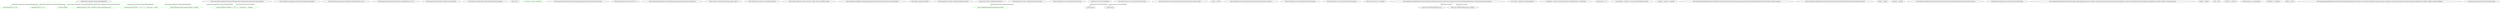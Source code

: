 digraph  {
d1 [cluster="QuantConnect.Algorithm.CSharp.DailyFxAlgorithm.Initialize()", color=green, community=0, label="SetStartDate(2016, 05, 26)", prediction=0, span="33-33"];
d22 [label="QuantConnect.Algorithm.CSharp.DailyFxAlgorithm", span=""];
d0 [cluster="QuantConnect.Algorithm.CSharp.DailyFxAlgorithm.Initialize()", label="Entry QuantConnect.Algorithm.CSharp.DailyFxAlgorithm.Initialize()", span="31-31"];
d2 [cluster="QuantConnect.Algorithm.CSharp.DailyFxAlgorithm.Initialize()", color=green, community=0, label="SetEndDate(2016, 05, 27)", prediction=0, span="34-34"];
d6 [cluster="QuantConnect.Algorithm.QCAlgorithm.SetStartDate(int, int, int)", label="Entry QuantConnect.Algorithm.QCAlgorithm.SetStartDate(int, int, int)", span="1070-1070"];
d3 [cluster="QuantConnect.Algorithm.CSharp.DailyFxAlgorithm.Initialize()", color=green, community=0, label="SetCash(100000)", prediction=0, span="35-35"];
d7 [cluster="QuantConnect.Algorithm.QCAlgorithm.SetEndDate(int, int, int)", label="Entry QuantConnect.Algorithm.QCAlgorithm.SetEndDate(int, int, int)", span="1095-1095"];
d4 [cluster="QuantConnect.Algorithm.CSharp.DailyFxAlgorithm.Initialize()", color=green, community=0, label="AddData<DailyFx>(''DFX'', Resolution.Second, DateTimeZone.Utc)", prediction=0, span="36-36"];
d8 [cluster="QuantConnect.Algorithm.QCAlgorithm.SetCash(int)", label="Entry QuantConnect.Algorithm.QCAlgorithm.SetCash(int)", span="1019-1019"];
d5 [cluster="QuantConnect.Algorithm.CSharp.DailyFxAlgorithm.Initialize()", label="Exit QuantConnect.Algorithm.CSharp.DailyFxAlgorithm.Initialize()", span="31-31"];
d9 [cluster="Unk.>", label="Entry Unk.>", span=""];
d11 [cluster="QuantConnect.Algorithm.CSharp.DailyFxAlgorithm.OnData(QuantConnect.Data.Slice)", color=green, community=0, label="var result = slice.Get<DailyFx>()", prediction=4, span="42-42"];
d10 [cluster="QuantConnect.Algorithm.CSharp.DailyFxAlgorithm.OnData(QuantConnect.Data.Slice)", label="Entry QuantConnect.Algorithm.CSharp.DailyFxAlgorithm.OnData(QuantConnect.Data.Slice)", span="40-40"];
d12 [cluster="QuantConnect.Algorithm.CSharp.DailyFxAlgorithm.OnData(QuantConnect.Data.Slice)", color=green, community=0, label="Console.WriteLine(''SLICE >> {0} : {1}'', _sliceCount++, result)", prediction=0, span="43-43"];
d14 [cluster="QuantConnect.Data.Slice.Get<T>()", label="Entry QuantConnect.Data.Slice.Get<T>()", span="244-244"];
d13 [cluster="QuantConnect.Algorithm.CSharp.DailyFxAlgorithm.OnData(QuantConnect.Data.Slice)", label="Exit QuantConnect.Algorithm.CSharp.DailyFxAlgorithm.OnData(QuantConnect.Data.Slice)", span="40-40"];
d15 [cluster="System.Console.WriteLine(string, object, object)", label="Entry System.Console.WriteLine(string, object, object)", span="0-0"];
d17 [cluster="QuantConnect.Algorithm.CSharp.DailyFxAlgorithm.OnData(QuantConnect.Data.Custom.DailyFx)", color=green, community=0, label="_uniqueConfirmation.Add(calendar.ToString(), calendar)", prediction=0, span="53-53"];
d16 [cluster="QuantConnect.Algorithm.CSharp.DailyFxAlgorithm.OnData(QuantConnect.Data.Custom.DailyFx)", label="Entry QuantConnect.Algorithm.CSharp.DailyFxAlgorithm.OnData(QuantConnect.Data.Custom.DailyFx)", span="51-51"];
d18 [cluster="QuantConnect.Algorithm.CSharp.DailyFxAlgorithm.OnData(QuantConnect.Data.Custom.DailyFx)", color=green, community=0, label="Console.WriteLine(''ONDATA >> {0}: {1}'', _eventCount++, calendar)", prediction=0, span="54-54"];
d20 [cluster="QuantConnect.Data.Custom.DailyFx.ToString()", label="Entry QuantConnect.Data.Custom.DailyFx.ToString()", span="235-235"];
d21 [cluster="System.Collections.Generic.Dictionary<TKey, TValue>.Add(TKey, TValue)", label="Entry System.Collections.Generic.Dictionary<TKey, TValue>.Add(TKey, TValue)", span="0-0"];
d19 [cluster="QuantConnect.Algorithm.CSharp.DailyFxAlgorithm.OnData(QuantConnect.Data.Custom.DailyFx)", label="Exit QuantConnect.Algorithm.CSharp.DailyFxAlgorithm.OnData(QuantConnect.Data.Custom.DailyFx)", span="51-51"];
m0_3 [cluster="object.MemberwiseClone()", file="MACDSignalModel.cs", label="Entry object.MemberwiseClone()", span="0-0"];
m0_0 [cluster="QuantConnect.Orders.GDAXOrderProperties.Clone()", file="MACDSignalModel.cs", label="Entry QuantConnect.Orders.GDAXOrderProperties.Clone()", span="35-35"];
m0_1 [cluster="QuantConnect.Orders.GDAXOrderProperties.Clone()", color=green, community=0, file="MACDSignalModel.cs", label="return (GDAXOrderProperties)MemberwiseClone();", prediction=8, span="37-37"];
m0_2 [cluster="QuantConnect.Orders.GDAXOrderProperties.Clone()", file="MACDSignalModel.cs", label="Exit QuantConnect.Orders.GDAXOrderProperties.Clone()", span="35-35"];
m0_4 [file="MACDSignalModel.cs", label="QuantConnect.Orders.GDAXOrderProperties", span=""];
m1_3 [cluster="QuantConnect.Util.FuncTextWriter.Write(string)", file="Packet.cs", label="Entry QuantConnect.Util.FuncTextWriter.Write(string)", span="49-49"];
m1_4 [cluster="QuantConnect.Util.FuncTextWriter.Write(string)", file="Packet.cs", label="_writer(value)", span="51-51"];
m1_5 [cluster="QuantConnect.Util.FuncTextWriter.Write(string)", file="Packet.cs", label="Exit QuantConnect.Util.FuncTextWriter.Write(string)", span="49-49"];
m1_0 [cluster="QuantConnect.Util.FuncTextWriter.FuncTextWriter(System.Action<string>)", file="Packet.cs", label="Entry QuantConnect.Util.FuncTextWriter.FuncTextWriter(System.Action<string>)", span="40-40"];
m1_1 [cluster="QuantConnect.Util.FuncTextWriter.FuncTextWriter(System.Action<string>)", file="Packet.cs", label="_writer = writer", span="42-42"];
m1_2 [cluster="QuantConnect.Util.FuncTextWriter.FuncTextWriter(System.Action<string>)", file="Packet.cs", label="Exit QuantConnect.Util.FuncTextWriter.FuncTextWriter(System.Action<string>)", span="40-40"];
m1_7 [cluster="QuantConnect.Util.FuncTextWriter.WriteLine(string)", file="Packet.cs", label="Entry QuantConnect.Util.FuncTextWriter.WriteLine(string)", span="58-58"];
m1_8 [cluster="QuantConnect.Util.FuncTextWriter.WriteLine(string)", file="Packet.cs", label="_writer(value)", span="61-61"];
m1_9 [cluster="QuantConnect.Util.FuncTextWriter.WriteLine(string)", file="Packet.cs", label="Exit QuantConnect.Util.FuncTextWriter.WriteLine(string)", span="58-58"];
m1_6 [cluster="System.Action<T>.Invoke(T)", file="Packet.cs", label="Entry System.Action<T>.Invoke(T)", span="0-0"];
m1_10 [file="Packet.cs", label="QuantConnect.Util.FuncTextWriter", span=""];
m2_4 [cluster="QuantConnect.Algorithm.Framework.Portfolio.PortfolioTarget.Percent(QuantConnect.Algorithm.Framework.QCAlgorithmFramework, QuantConnect.Symbol, decimal)", file="PortfolioTarget.cs", label="Entry QuantConnect.Algorithm.Framework.Portfolio.PortfolioTarget.Percent(QuantConnect.Algorithm.Framework.QCAlgorithmFramework, QuantConnect.Symbol, decimal)", span="52-52"];
m2_5 [cluster="QuantConnect.Algorithm.Framework.Portfolio.PortfolioTarget.Percent(QuantConnect.Algorithm.Framework.QCAlgorithmFramework, QuantConnect.Symbol, decimal)", file="PortfolioTarget.cs", label="var security = algorithm.Securities[symbol]", span="54-54"];
m2_7 [cluster="QuantConnect.Algorithm.Framework.Portfolio.PortfolioTarget.Percent(QuantConnect.Algorithm.Framework.QCAlgorithmFramework, QuantConnect.Symbol, decimal)", file="PortfolioTarget.cs", label="return new PortfolioTarget(symbol, 0);", span="57-57"];
m2_8 [cluster="QuantConnect.Algorithm.Framework.Portfolio.PortfolioTarget.Percent(QuantConnect.Algorithm.Framework.QCAlgorithmFramework, QuantConnect.Symbol, decimal)", file="PortfolioTarget.cs", label="var quantity = percent * algorithm.Portfolio.TotalPortfolioValue / security.Price", span="60-60"];
m2_11 [cluster="QuantConnect.Algorithm.Framework.Portfolio.PortfolioTarget.Percent(QuantConnect.Algorithm.Framework.QCAlgorithmFramework, QuantConnect.Symbol, decimal)", file="PortfolioTarget.cs", label="return new PortfolioTarget(symbol, quantity);", span="66-66"];
m2_6 [cluster="QuantConnect.Algorithm.Framework.Portfolio.PortfolioTarget.Percent(QuantConnect.Algorithm.Framework.QCAlgorithmFramework, QuantConnect.Symbol, decimal)", file="PortfolioTarget.cs", label="security.Price == 0", span="55-55"];
m2_9 [cluster="QuantConnect.Algorithm.Framework.Portfolio.PortfolioTarget.Percent(QuantConnect.Algorithm.Framework.QCAlgorithmFramework, QuantConnect.Symbol, decimal)", file="PortfolioTarget.cs", label="var remainder = quantity % security.SymbolProperties.LotSize", span="63-63"];
m2_10 [cluster="QuantConnect.Algorithm.Framework.Portfolio.PortfolioTarget.Percent(QuantConnect.Algorithm.Framework.QCAlgorithmFramework, QuantConnect.Symbol, decimal)", file="PortfolioTarget.cs", label="quantity = quantity - remainder", span="64-64"];
m2_12 [cluster="QuantConnect.Algorithm.Framework.Portfolio.PortfolioTarget.Percent(QuantConnect.Algorithm.Framework.QCAlgorithmFramework, QuantConnect.Symbol, decimal)", file="PortfolioTarget.cs", label="Exit QuantConnect.Algorithm.Framework.Portfolio.PortfolioTarget.Percent(QuantConnect.Algorithm.Framework.QCAlgorithmFramework, QuantConnect.Symbol, decimal)", span="52-52"];
m2_0 [cluster="QuantConnect.Algorithm.Framework.Portfolio.PortfolioTarget.PortfolioTarget(QuantConnect.Symbol, decimal)", file="PortfolioTarget.cs", label="Entry QuantConnect.Algorithm.Framework.Portfolio.PortfolioTarget.PortfolioTarget(QuantConnect.Symbol, decimal)", span="38-38"];
m2_1 [cluster="QuantConnect.Algorithm.Framework.Portfolio.PortfolioTarget.PortfolioTarget(QuantConnect.Symbol, decimal)", file="PortfolioTarget.cs", label="Symbol = symbol", span="40-40"];
m2_2 [cluster="QuantConnect.Algorithm.Framework.Portfolio.PortfolioTarget.PortfolioTarget(QuantConnect.Symbol, decimal)", file="PortfolioTarget.cs", label="Quantity = quantity", span="41-41"];
m2_3 [cluster="QuantConnect.Algorithm.Framework.Portfolio.PortfolioTarget.PortfolioTarget(QuantConnect.Symbol, decimal)", file="PortfolioTarget.cs", label="Exit QuantConnect.Algorithm.Framework.Portfolio.PortfolioTarget.PortfolioTarget(QuantConnect.Symbol, decimal)", span="38-38"];
m2_13 [file="PortfolioTarget.cs", label="QuantConnect.Algorithm.Framework.Portfolio.PortfolioTarget", span=""];
m3_0 [cluster="QuantConnect.Algorithm.Framework.Signals.Signal.Signal(QuantConnect.Symbol, QuantConnect.Algorithm.Framework.Signals.SignalType, QuantConnect.Algorithm.Framework.Signals.SignalDirection, double?, double?, System.TimeSpan?)", file="Signal.cs", label="Entry QuantConnect.Algorithm.Framework.Signals.Signal.Signal(QuantConnect.Symbol, QuantConnect.Algorithm.Framework.Signals.SignalType, QuantConnect.Algorithm.Framework.Signals.SignalDirection, double?, double?, System.TimeSpan?)", span="63-63"];
m3_1 [cluster="QuantConnect.Algorithm.Framework.Signals.Signal.Signal(QuantConnect.Symbol, QuantConnect.Algorithm.Framework.Signals.SignalType, QuantConnect.Algorithm.Framework.Signals.SignalDirection, double?, double?, System.TimeSpan?)", file="Signal.cs", label="Symbol = symbol", span="65-65"];
m3_2 [cluster="QuantConnect.Algorithm.Framework.Signals.Signal.Signal(QuantConnect.Symbol, QuantConnect.Algorithm.Framework.Signals.SignalType, QuantConnect.Algorithm.Framework.Signals.SignalDirection, double?, double?, System.TimeSpan?)", file="Signal.cs", label="Type = type", span="66-66"];
m3_3 [cluster="QuantConnect.Algorithm.Framework.Signals.Signal.Signal(QuantConnect.Symbol, QuantConnect.Algorithm.Framework.Signals.SignalType, QuantConnect.Algorithm.Framework.Signals.SignalDirection, double?, double?, System.TimeSpan?)", file="Signal.cs", label="Direction = direction", span="67-67"];
m3_4 [cluster="QuantConnect.Algorithm.Framework.Signals.Signal.Signal(QuantConnect.Symbol, QuantConnect.Algorithm.Framework.Signals.SignalType, QuantConnect.Algorithm.Framework.Signals.SignalDirection, double?, double?, System.TimeSpan?)", file="Signal.cs", label="PercentChange = percentChange", span="68-68"];
m3_5 [cluster="QuantConnect.Algorithm.Framework.Signals.Signal.Signal(QuantConnect.Symbol, QuantConnect.Algorithm.Framework.Signals.SignalType, QuantConnect.Algorithm.Framework.Signals.SignalDirection, double?, double?, System.TimeSpan?)", file="Signal.cs", label="Confidence = confidence", span="69-69"];
m3_6 [cluster="QuantConnect.Algorithm.Framework.Signals.Signal.Signal(QuantConnect.Symbol, QuantConnect.Algorithm.Framework.Signals.SignalType, QuantConnect.Algorithm.Framework.Signals.SignalDirection, double?, double?, System.TimeSpan?)", file="Signal.cs", label="Period = period", span="70-70"];
m3_7 [cluster="QuantConnect.Algorithm.Framework.Signals.Signal.Signal(QuantConnect.Symbol, QuantConnect.Algorithm.Framework.Signals.SignalType, QuantConnect.Algorithm.Framework.Signals.SignalDirection, double?, double?, System.TimeSpan?)", file="Signal.cs", label="Exit QuantConnect.Algorithm.Framework.Signals.Signal.Signal(QuantConnect.Symbol, QuantConnect.Algorithm.Framework.Signals.SignalType, QuantConnect.Algorithm.Framework.Signals.SignalDirection, double?, double?, System.TimeSpan?)", span="63-63"];
m3_8 [file="Signal.cs", label="QuantConnect.Algorithm.Framework.Signals.Signal", span=""];
d22 -> d1  [color=green, key=1, label="QuantConnect.Algorithm.CSharp.DailyFxAlgorithm", style=dashed];
d22 -> d2  [color=green, key=1, label="QuantConnect.Algorithm.CSharp.DailyFxAlgorithm", style=dashed];
d22 -> d3  [color=green, key=1, label="QuantConnect.Algorithm.CSharp.DailyFxAlgorithm", style=dashed];
d22 -> d4  [color=green, key=1, label="QuantConnect.Algorithm.CSharp.DailyFxAlgorithm", style=dashed];
d22 -> d12  [color=green, key=1, label="QuantConnect.Algorithm.CSharp.DailyFxAlgorithm", style=dashed];
d22 -> d17  [color=green, key=1, label="QuantConnect.Algorithm.CSharp.DailyFxAlgorithm", style=dashed];
d22 -> d18  [color=green, key=1, label="QuantConnect.Algorithm.CSharp.DailyFxAlgorithm", style=dashed];
d16 -> d18  [color=green, key=1, label="QuantConnect.Data.Custom.DailyFx", style=dashed];
m0_4 -> m0_1  [color=green, key=1, label="QuantConnect.Orders.GDAXOrderProperties", style=dashed];
m1_10 -> m1_4  [color=darkseagreen4, key=1, label="QuantConnect.Util.FuncTextWriter", style=dashed];
m1_10 -> m1_8  [color=darkseagreen4, key=1, label="QuantConnect.Util.FuncTextWriter", style=dashed];
m2_4 -> m2_7  [color=darkseagreen4, key=1, label="QuantConnect.Symbol", style=dashed];
m2_4 -> m2_11  [color=darkseagreen4, key=1, label="QuantConnect.Symbol", style=dashed];
}
